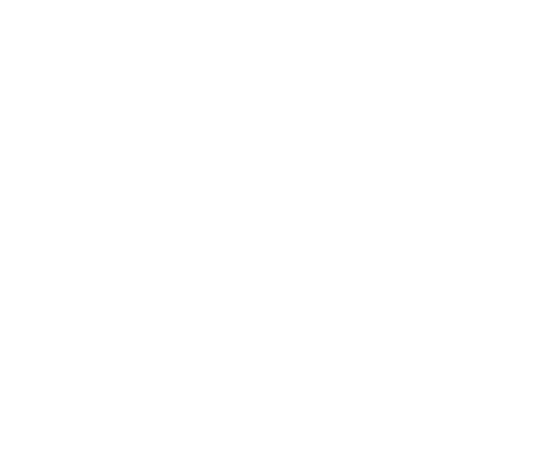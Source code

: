 digraph graphname {
    fontcolor="white";
    fontsize="20.0";
    label="Directed Acyclic Graph";
    bgcolor="#00000000";
    node [penwidth="3", color="white", fontcolor="#FFFFFF"];
    edge [penwidth="3", color="white"];
    a -> b -> c;
    b -> d;
    a -> d;
}
